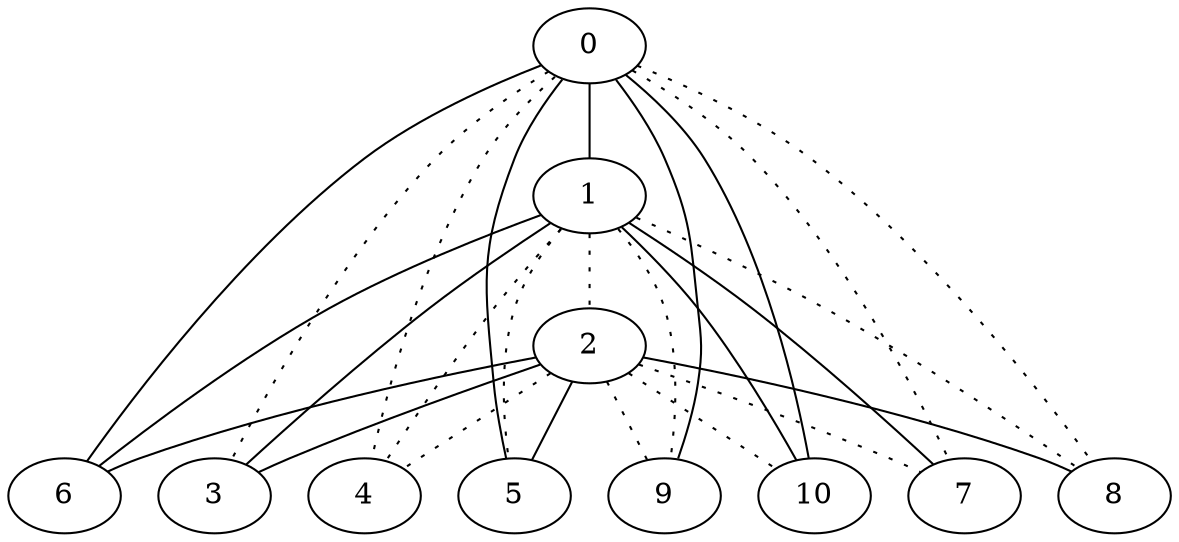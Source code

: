 graph {
a0[label=0];
a1[label=1];
a2[label=2];
a3[label=3];
a4[label=4];
a5[label=5];
a6[label=6];
a7[label=7];
a8[label=8];
a9[label=9];
a10[label=10];
a0 -- a1;
a0 -- a3 [style=dotted];
a0 -- a4 [style=dotted];
a0 -- a5;
a0 -- a6;
a0 -- a7 [style=dotted];
a0 -- a8 [style=dotted];
a0 -- a9;
a0 -- a10;
a1 -- a2 [style=dotted];
a1 -- a3;
a1 -- a4 [style=dotted];
a1 -- a5 [style=dotted];
a1 -- a6;
a1 -- a7;
a1 -- a8 [style=dotted];
a1 -- a9 [style=dotted];
a1 -- a10;
a2 -- a3;
a2 -- a4 [style=dotted];
a2 -- a5;
a2 -- a6;
a2 -- a7 [style=dotted];
a2 -- a8;
a2 -- a9 [style=dotted];
a2 -- a10 [style=dotted];
}
